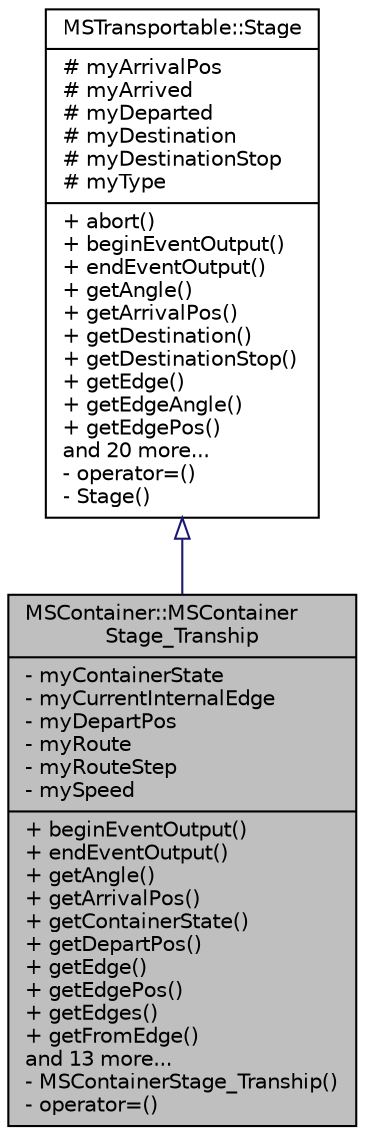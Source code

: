 digraph "MSContainer::MSContainerStage_Tranship"
{
  edge [fontname="Helvetica",fontsize="10",labelfontname="Helvetica",labelfontsize="10"];
  node [fontname="Helvetica",fontsize="10",shape=record];
  Node0 [label="{MSContainer::MSContainer\lStage_Tranship\n|- myContainerState\l- myCurrentInternalEdge\l- myDepartPos\l- myRoute\l- myRouteStep\l- mySpeed\l|+ beginEventOutput()\l+ endEventOutput()\l+ getAngle()\l+ getArrivalPos()\l+ getContainerState()\l+ getDepartPos()\l+ getEdge()\l+ getEdgePos()\l+ getEdges()\l+ getFromEdge()\land 13 more...\l- MSContainerStage_Tranship()\l- operator=()\l}",height=0.2,width=0.4,color="black", fillcolor="grey75", style="filled", fontcolor="black"];
  Node1 -> Node0 [dir="back",color="midnightblue",fontsize="10",style="solid",arrowtail="onormal",fontname="Helvetica"];
  Node1 [label="{MSTransportable::Stage\n|# myArrivalPos\l# myArrived\l# myDeparted\l# myDestination\l# myDestinationStop\l# myType\l|+ abort()\l+ beginEventOutput()\l+ endEventOutput()\l+ getAngle()\l+ getArrivalPos()\l+ getDestination()\l+ getDestinationStop()\l+ getEdge()\l+ getEdgeAngle()\l+ getEdgePos()\land 20 more...\l- operator=()\l- Stage()\l}",height=0.2,width=0.4,color="black", fillcolor="white", style="filled",URL="$df/dce/class_m_s_transportable_1_1_stage.html"];
}
